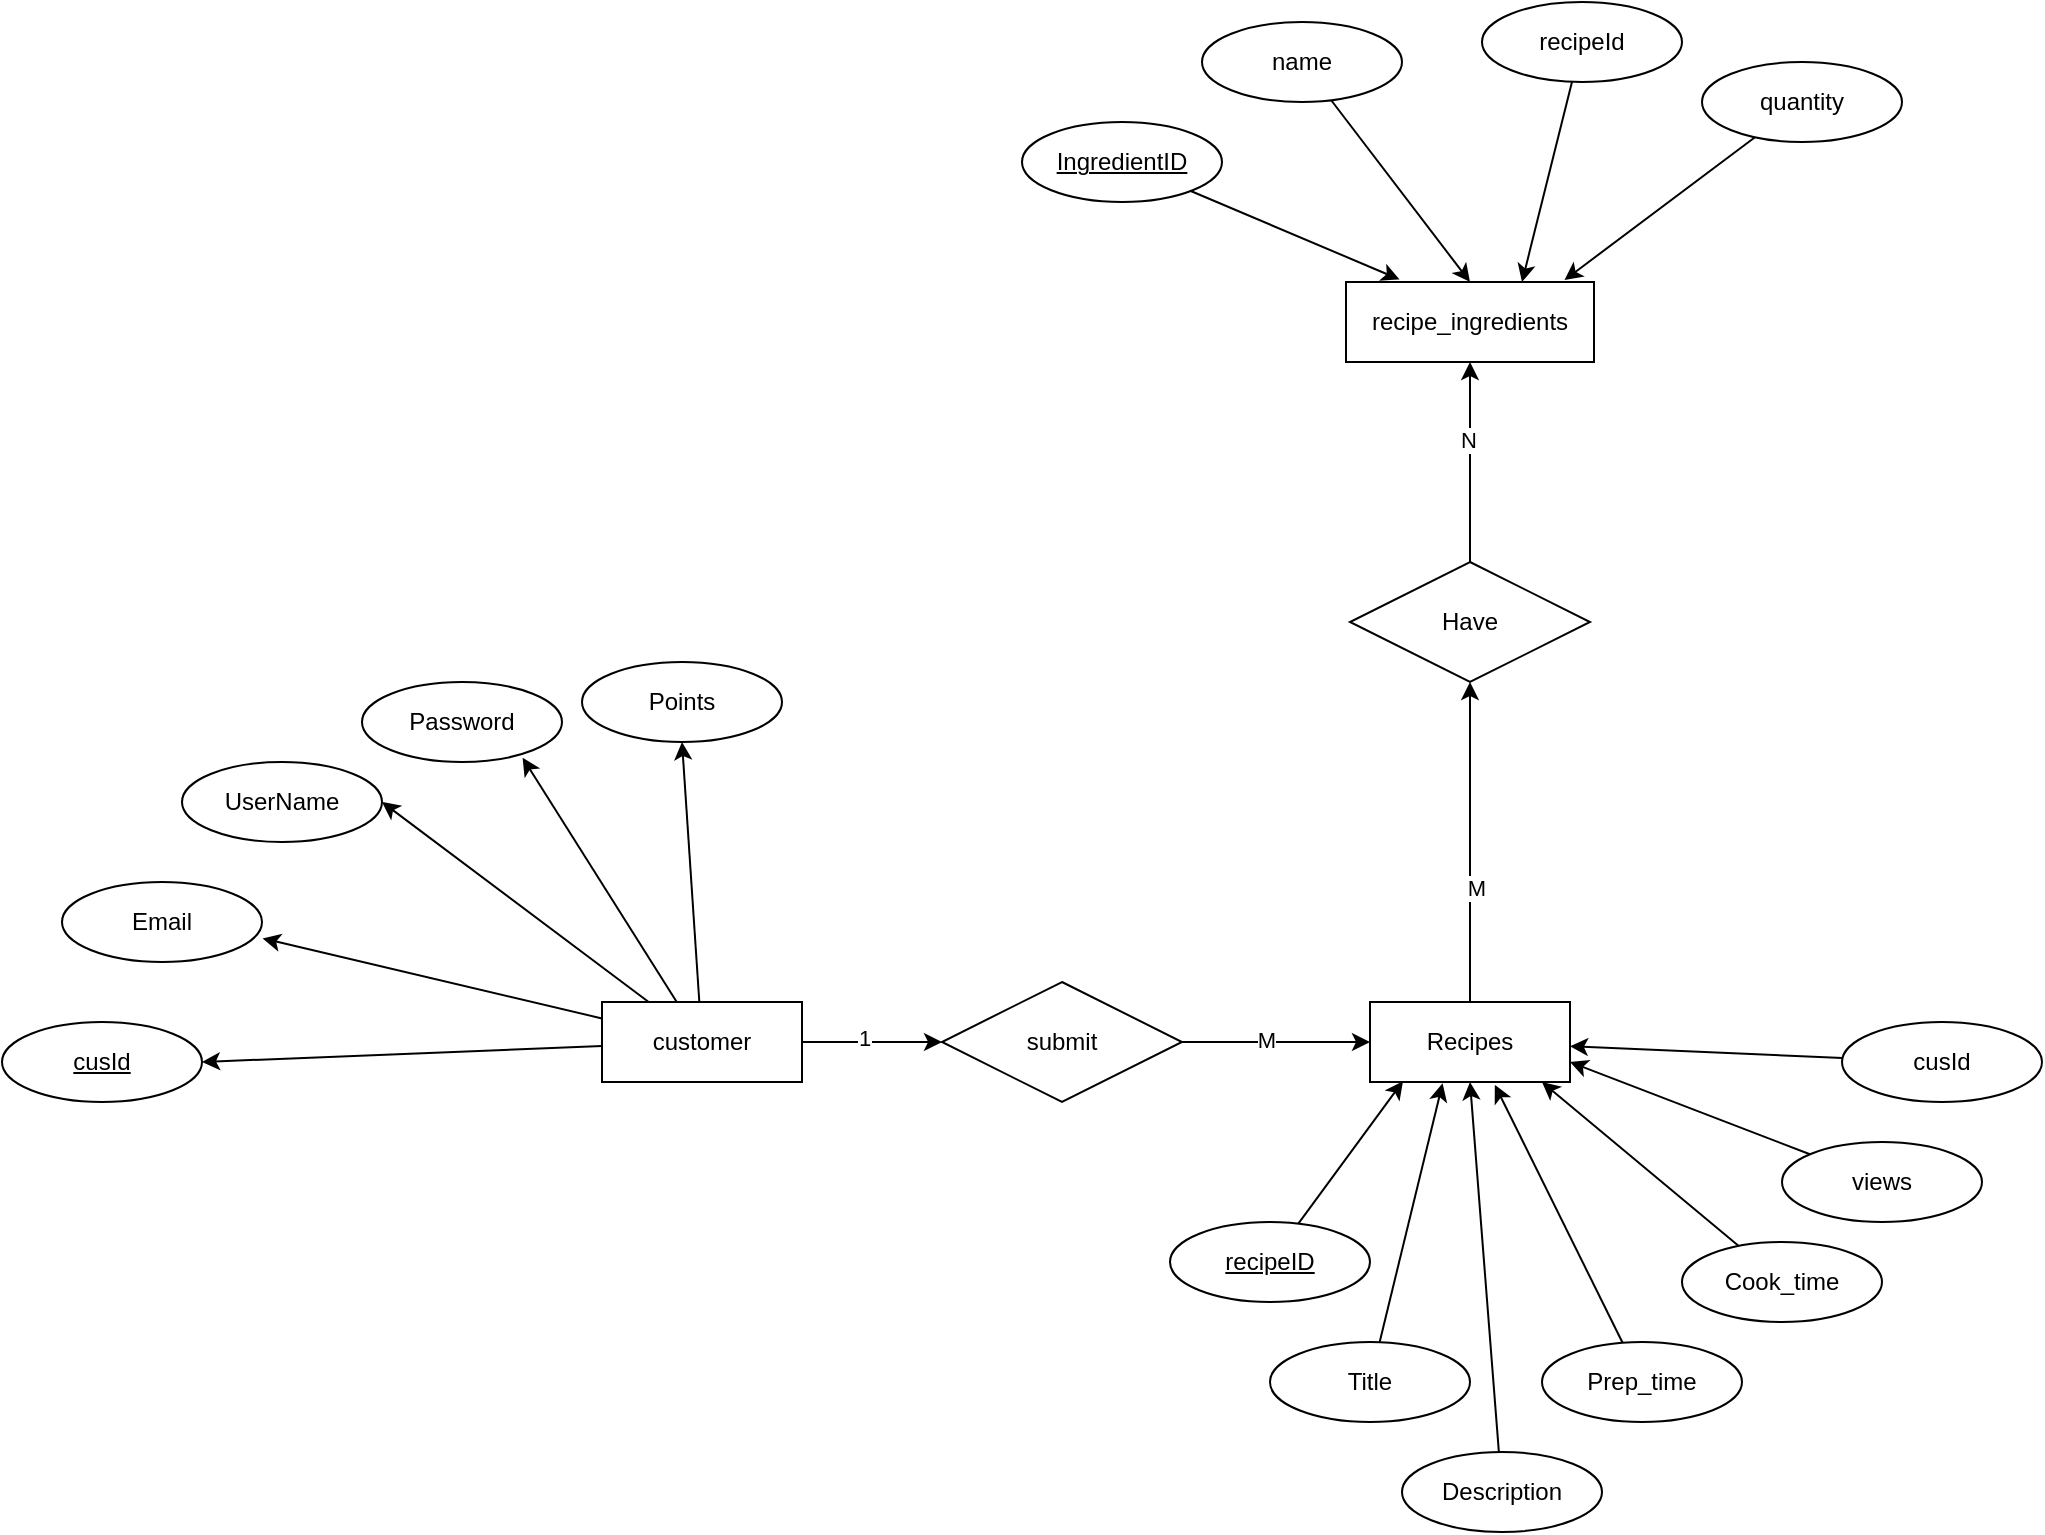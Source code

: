 <mxfile version="21.5.2" type="github">
  <diagram name="Page-1" id="S8ir3xllTppI7GN0QE2G">
    <mxGraphModel dx="1626" dy="1617" grid="1" gridSize="10" guides="1" tooltips="1" connect="1" arrows="1" fold="1" page="1" pageScale="1" pageWidth="827" pageHeight="1169" math="0" shadow="0">
      <root>
        <mxCell id="0" />
        <mxCell id="1" parent="0" />
        <mxCell id="ZGnevF4JdWnvlo0EcCDF-10" style="edgeStyle=orthogonalEdgeStyle;rounded=0;orthogonalLoop=1;jettySize=auto;html=1;entryX=0;entryY=0.5;entryDx=0;entryDy=0;" parent="1" source="ZGnevF4JdWnvlo0EcCDF-1" target="ZGnevF4JdWnvlo0EcCDF-9" edge="1">
          <mxGeometry relative="1" as="geometry" />
        </mxCell>
        <mxCell id="ZGnevF4JdWnvlo0EcCDF-12" value="1" style="edgeLabel;html=1;align=center;verticalAlign=middle;resizable=0;points=[];" parent="ZGnevF4JdWnvlo0EcCDF-10" vertex="1" connectable="0">
          <mxGeometry x="-0.127" y="2" relative="1" as="geometry">
            <mxPoint as="offset" />
          </mxGeometry>
        </mxCell>
        <mxCell id="pjKZV7m_eljOnszhxuCW-3" style="rounded=0;orthogonalLoop=1;jettySize=auto;html=1;entryX=0.5;entryY=1;entryDx=0;entryDy=0;" edge="1" parent="1" source="ZGnevF4JdWnvlo0EcCDF-1" target="pjKZV7m_eljOnszhxuCW-2">
          <mxGeometry relative="1" as="geometry" />
        </mxCell>
        <mxCell id="pjKZV7m_eljOnszhxuCW-5" style="edgeStyle=none;rounded=0;orthogonalLoop=1;jettySize=auto;html=1;entryX=0.803;entryY=0.947;entryDx=0;entryDy=0;entryPerimeter=0;" edge="1" parent="1" source="ZGnevF4JdWnvlo0EcCDF-1" target="ZGnevF4JdWnvlo0EcCDF-43">
          <mxGeometry relative="1" as="geometry" />
        </mxCell>
        <mxCell id="pjKZV7m_eljOnszhxuCW-6" style="edgeStyle=none;rounded=0;orthogonalLoop=1;jettySize=auto;html=1;entryX=1;entryY=0.5;entryDx=0;entryDy=0;" edge="1" parent="1" source="ZGnevF4JdWnvlo0EcCDF-1" target="ZGnevF4JdWnvlo0EcCDF-39">
          <mxGeometry relative="1" as="geometry" />
        </mxCell>
        <mxCell id="pjKZV7m_eljOnszhxuCW-7" style="edgeStyle=none;rounded=0;orthogonalLoop=1;jettySize=auto;html=1;entryX=1.003;entryY=0.705;entryDx=0;entryDy=0;entryPerimeter=0;" edge="1" parent="1" source="ZGnevF4JdWnvlo0EcCDF-1" target="pjKZV7m_eljOnszhxuCW-4">
          <mxGeometry relative="1" as="geometry" />
        </mxCell>
        <mxCell id="pjKZV7m_eljOnszhxuCW-8" style="edgeStyle=none;rounded=0;orthogonalLoop=1;jettySize=auto;html=1;entryX=1;entryY=0.5;entryDx=0;entryDy=0;" edge="1" parent="1" source="ZGnevF4JdWnvlo0EcCDF-1" target="ZGnevF4JdWnvlo0EcCDF-8">
          <mxGeometry relative="1" as="geometry" />
        </mxCell>
        <mxCell id="ZGnevF4JdWnvlo0EcCDF-1" value="customer" style="whiteSpace=wrap;html=1;align=center;" parent="1" vertex="1">
          <mxGeometry x="80" y="320" width="100" height="40" as="geometry" />
        </mxCell>
        <mxCell id="ZGnevF4JdWnvlo0EcCDF-20" style="edgeStyle=orthogonalEdgeStyle;rounded=0;orthogonalLoop=1;jettySize=auto;html=1;entryX=0.5;entryY=1;entryDx=0;entryDy=0;" parent="1" source="ZGnevF4JdWnvlo0EcCDF-2" target="ZGnevF4JdWnvlo0EcCDF-19" edge="1">
          <mxGeometry relative="1" as="geometry" />
        </mxCell>
        <mxCell id="ZGnevF4JdWnvlo0EcCDF-22" value="M" style="edgeLabel;html=1;align=center;verticalAlign=middle;resizable=0;points=[];" parent="ZGnevF4JdWnvlo0EcCDF-20" vertex="1" connectable="0">
          <mxGeometry x="-0.28" y="-3" relative="1" as="geometry">
            <mxPoint as="offset" />
          </mxGeometry>
        </mxCell>
        <mxCell id="ZGnevF4JdWnvlo0EcCDF-2" value="Recipes " style="whiteSpace=wrap;html=1;align=center;" parent="1" vertex="1">
          <mxGeometry x="464" y="320" width="100" height="40" as="geometry" />
        </mxCell>
        <mxCell id="ZGnevF4JdWnvlo0EcCDF-4" value="recipe_ingredients" style="whiteSpace=wrap;html=1;align=center;" parent="1" vertex="1">
          <mxGeometry x="452" y="-40" width="124" height="40" as="geometry" />
        </mxCell>
        <mxCell id="ZGnevF4JdWnvlo0EcCDF-8" value="cusId" style="ellipse;whiteSpace=wrap;html=1;align=center;fontStyle=4" parent="1" vertex="1">
          <mxGeometry x="-220" y="330" width="100" height="40" as="geometry" />
        </mxCell>
        <mxCell id="ZGnevF4JdWnvlo0EcCDF-11" style="edgeStyle=orthogonalEdgeStyle;rounded=0;orthogonalLoop=1;jettySize=auto;html=1;" parent="1" source="ZGnevF4JdWnvlo0EcCDF-9" target="ZGnevF4JdWnvlo0EcCDF-2" edge="1">
          <mxGeometry relative="1" as="geometry" />
        </mxCell>
        <mxCell id="ZGnevF4JdWnvlo0EcCDF-13" value="M" style="edgeLabel;html=1;align=center;verticalAlign=middle;resizable=0;points=[];" parent="ZGnevF4JdWnvlo0EcCDF-11" vertex="1" connectable="0">
          <mxGeometry x="-0.122" y="1" relative="1" as="geometry">
            <mxPoint as="offset" />
          </mxGeometry>
        </mxCell>
        <mxCell id="ZGnevF4JdWnvlo0EcCDF-9" value="submit " style="shape=rhombus;perimeter=rhombusPerimeter;whiteSpace=wrap;html=1;align=center;" parent="1" vertex="1">
          <mxGeometry x="250" y="310" width="120" height="60" as="geometry" />
        </mxCell>
        <mxCell id="ZGnevF4JdWnvlo0EcCDF-21" style="edgeStyle=orthogonalEdgeStyle;rounded=0;orthogonalLoop=1;jettySize=auto;html=1;entryX=0.5;entryY=1;entryDx=0;entryDy=0;" parent="1" source="ZGnevF4JdWnvlo0EcCDF-19" target="ZGnevF4JdWnvlo0EcCDF-4" edge="1">
          <mxGeometry relative="1" as="geometry" />
        </mxCell>
        <mxCell id="ZGnevF4JdWnvlo0EcCDF-24" value="N" style="edgeLabel;html=1;align=center;verticalAlign=middle;resizable=0;points=[];" parent="ZGnevF4JdWnvlo0EcCDF-21" vertex="1" connectable="0">
          <mxGeometry x="0.233" y="1" relative="1" as="geometry">
            <mxPoint as="offset" />
          </mxGeometry>
        </mxCell>
        <mxCell id="ZGnevF4JdWnvlo0EcCDF-19" value="Have" style="shape=rhombus;perimeter=rhombusPerimeter;whiteSpace=wrap;html=1;align=center;" parent="1" vertex="1">
          <mxGeometry x="454" y="100" width="120" height="60" as="geometry" />
        </mxCell>
        <mxCell id="ZGnevF4JdWnvlo0EcCDF-39" value="UserName" style="ellipse;whiteSpace=wrap;html=1;align=center;" parent="1" vertex="1">
          <mxGeometry x="-130" y="200" width="100" height="40" as="geometry" />
        </mxCell>
        <mxCell id="ZGnevF4JdWnvlo0EcCDF-43" value="Password" style="ellipse;whiteSpace=wrap;html=1;align=center;" parent="1" vertex="1">
          <mxGeometry x="-40" y="160" width="100" height="40" as="geometry" />
        </mxCell>
        <mxCell id="ZGnevF4JdWnvlo0EcCDF-46" style="rounded=0;orthogonalLoop=1;jettySize=auto;html=1;entryX=0.165;entryY=0.99;entryDx=0;entryDy=0;entryPerimeter=0;" parent="1" source="ZGnevF4JdWnvlo0EcCDF-45" target="ZGnevF4JdWnvlo0EcCDF-2" edge="1">
          <mxGeometry relative="1" as="geometry" />
        </mxCell>
        <mxCell id="ZGnevF4JdWnvlo0EcCDF-45" value="recipeID" style="ellipse;whiteSpace=wrap;html=1;align=center;fontStyle=4" parent="1" vertex="1">
          <mxGeometry x="364" y="430" width="100" height="40" as="geometry" />
        </mxCell>
        <mxCell id="ZGnevF4JdWnvlo0EcCDF-48" style="rounded=0;orthogonalLoop=1;jettySize=auto;html=1;entryX=0.363;entryY=1.016;entryDx=0;entryDy=0;entryPerimeter=0;" parent="1" source="ZGnevF4JdWnvlo0EcCDF-47" target="ZGnevF4JdWnvlo0EcCDF-2" edge="1">
          <mxGeometry relative="1" as="geometry" />
        </mxCell>
        <mxCell id="ZGnevF4JdWnvlo0EcCDF-47" value="Title" style="ellipse;whiteSpace=wrap;html=1;align=center;" parent="1" vertex="1">
          <mxGeometry x="414" y="490" width="100" height="40" as="geometry" />
        </mxCell>
        <mxCell id="ZGnevF4JdWnvlo0EcCDF-61" style="rounded=0;orthogonalLoop=1;jettySize=auto;html=1;entryX=0.216;entryY=-0.032;entryDx=0;entryDy=0;entryPerimeter=0;" parent="1" source="ZGnevF4JdWnvlo0EcCDF-60" target="ZGnevF4JdWnvlo0EcCDF-4" edge="1">
          <mxGeometry relative="1" as="geometry" />
        </mxCell>
        <mxCell id="ZGnevF4JdWnvlo0EcCDF-60" value="IngredientID" style="ellipse;whiteSpace=wrap;html=1;align=center;fontStyle=4" parent="1" vertex="1">
          <mxGeometry x="290" y="-120" width="100" height="40" as="geometry" />
        </mxCell>
        <mxCell id="ZGnevF4JdWnvlo0EcCDF-63" style="rounded=0;orthogonalLoop=1;jettySize=auto;html=1;entryX=0.5;entryY=0;entryDx=0;entryDy=0;" parent="1" source="ZGnevF4JdWnvlo0EcCDF-62" target="ZGnevF4JdWnvlo0EcCDF-4" edge="1">
          <mxGeometry relative="1" as="geometry" />
        </mxCell>
        <mxCell id="ZGnevF4JdWnvlo0EcCDF-62" value="name" style="ellipse;whiteSpace=wrap;html=1;align=center;fontStyle=0" parent="1" vertex="1">
          <mxGeometry x="380" y="-170" width="100" height="40" as="geometry" />
        </mxCell>
        <mxCell id="ZGnevF4JdWnvlo0EcCDF-65" style="rounded=0;orthogonalLoop=1;jettySize=auto;html=1;" parent="1" source="ZGnevF4JdWnvlo0EcCDF-64" edge="1">
          <mxGeometry relative="1" as="geometry">
            <mxPoint x="540" y="-40" as="targetPoint" />
          </mxGeometry>
        </mxCell>
        <mxCell id="ZGnevF4JdWnvlo0EcCDF-64" value="recipeId" style="ellipse;whiteSpace=wrap;html=1;align=center;fontStyle=0" parent="1" vertex="1">
          <mxGeometry x="520" y="-180" width="100" height="40" as="geometry" />
        </mxCell>
        <mxCell id="pjKZV7m_eljOnszhxuCW-2" value="Points" style="ellipse;whiteSpace=wrap;html=1;align=center;" vertex="1" parent="1">
          <mxGeometry x="70" y="150" width="100" height="40" as="geometry" />
        </mxCell>
        <mxCell id="pjKZV7m_eljOnszhxuCW-4" value="Email" style="ellipse;whiteSpace=wrap;html=1;align=center;" vertex="1" parent="1">
          <mxGeometry x="-190" y="260" width="100" height="40" as="geometry" />
        </mxCell>
        <mxCell id="pjKZV7m_eljOnszhxuCW-9" style="rounded=0;orthogonalLoop=1;jettySize=auto;html=1;entryX=0.5;entryY=1;entryDx=0;entryDy=0;" edge="1" parent="1" source="pjKZV7m_eljOnszhxuCW-10" target="ZGnevF4JdWnvlo0EcCDF-2">
          <mxGeometry relative="1" as="geometry">
            <mxPoint x="649" y="320" as="targetPoint" />
          </mxGeometry>
        </mxCell>
        <mxCell id="pjKZV7m_eljOnszhxuCW-10" value="Description" style="ellipse;whiteSpace=wrap;html=1;align=center;" vertex="1" parent="1">
          <mxGeometry x="480" y="545" width="100" height="40" as="geometry" />
        </mxCell>
        <mxCell id="pjKZV7m_eljOnszhxuCW-12" style="edgeStyle=none;rounded=0;orthogonalLoop=1;jettySize=auto;html=1;entryX=0.624;entryY=1.036;entryDx=0;entryDy=0;entryPerimeter=0;" edge="1" parent="1" source="pjKZV7m_eljOnszhxuCW-11" target="ZGnevF4JdWnvlo0EcCDF-2">
          <mxGeometry relative="1" as="geometry" />
        </mxCell>
        <mxCell id="pjKZV7m_eljOnszhxuCW-11" value="Prep_time" style="ellipse;whiteSpace=wrap;html=1;align=center;" vertex="1" parent="1">
          <mxGeometry x="550" y="490" width="100" height="40" as="geometry" />
        </mxCell>
        <mxCell id="pjKZV7m_eljOnszhxuCW-14" style="edgeStyle=none;rounded=0;orthogonalLoop=1;jettySize=auto;html=1;" edge="1" parent="1" source="pjKZV7m_eljOnszhxuCW-13">
          <mxGeometry relative="1" as="geometry">
            <mxPoint x="550" y="360" as="targetPoint" />
          </mxGeometry>
        </mxCell>
        <mxCell id="pjKZV7m_eljOnszhxuCW-13" value="Cook_time" style="ellipse;whiteSpace=wrap;html=1;align=center;" vertex="1" parent="1">
          <mxGeometry x="620" y="440" width="100" height="40" as="geometry" />
        </mxCell>
        <mxCell id="pjKZV7m_eljOnszhxuCW-16" style="edgeStyle=none;rounded=0;orthogonalLoop=1;jettySize=auto;html=1;entryX=1;entryY=0.75;entryDx=0;entryDy=0;" edge="1" parent="1" source="pjKZV7m_eljOnszhxuCW-15" target="ZGnevF4JdWnvlo0EcCDF-2">
          <mxGeometry relative="1" as="geometry" />
        </mxCell>
        <mxCell id="pjKZV7m_eljOnszhxuCW-15" value="views" style="ellipse;whiteSpace=wrap;html=1;align=center;" vertex="1" parent="1">
          <mxGeometry x="670" y="390" width="100" height="40" as="geometry" />
        </mxCell>
        <mxCell id="pjKZV7m_eljOnszhxuCW-18" style="edgeStyle=none;rounded=0;orthogonalLoop=1;jettySize=auto;html=1;" edge="1" parent="1" source="pjKZV7m_eljOnszhxuCW-17" target="ZGnevF4JdWnvlo0EcCDF-2">
          <mxGeometry relative="1" as="geometry" />
        </mxCell>
        <mxCell id="pjKZV7m_eljOnszhxuCW-17" value="cusId" style="ellipse;whiteSpace=wrap;html=1;align=center;" vertex="1" parent="1">
          <mxGeometry x="700" y="330" width="100" height="40" as="geometry" />
        </mxCell>
        <mxCell id="pjKZV7m_eljOnszhxuCW-21" style="edgeStyle=none;rounded=0;orthogonalLoop=1;jettySize=auto;html=1;entryX=0.881;entryY=-0.024;entryDx=0;entryDy=0;entryPerimeter=0;" edge="1" parent="1" source="pjKZV7m_eljOnszhxuCW-20" target="ZGnevF4JdWnvlo0EcCDF-4">
          <mxGeometry relative="1" as="geometry" />
        </mxCell>
        <mxCell id="pjKZV7m_eljOnszhxuCW-20" value="quantity" style="ellipse;whiteSpace=wrap;html=1;align=center;fontStyle=0" vertex="1" parent="1">
          <mxGeometry x="630" y="-150" width="100" height="40" as="geometry" />
        </mxCell>
      </root>
    </mxGraphModel>
  </diagram>
</mxfile>
